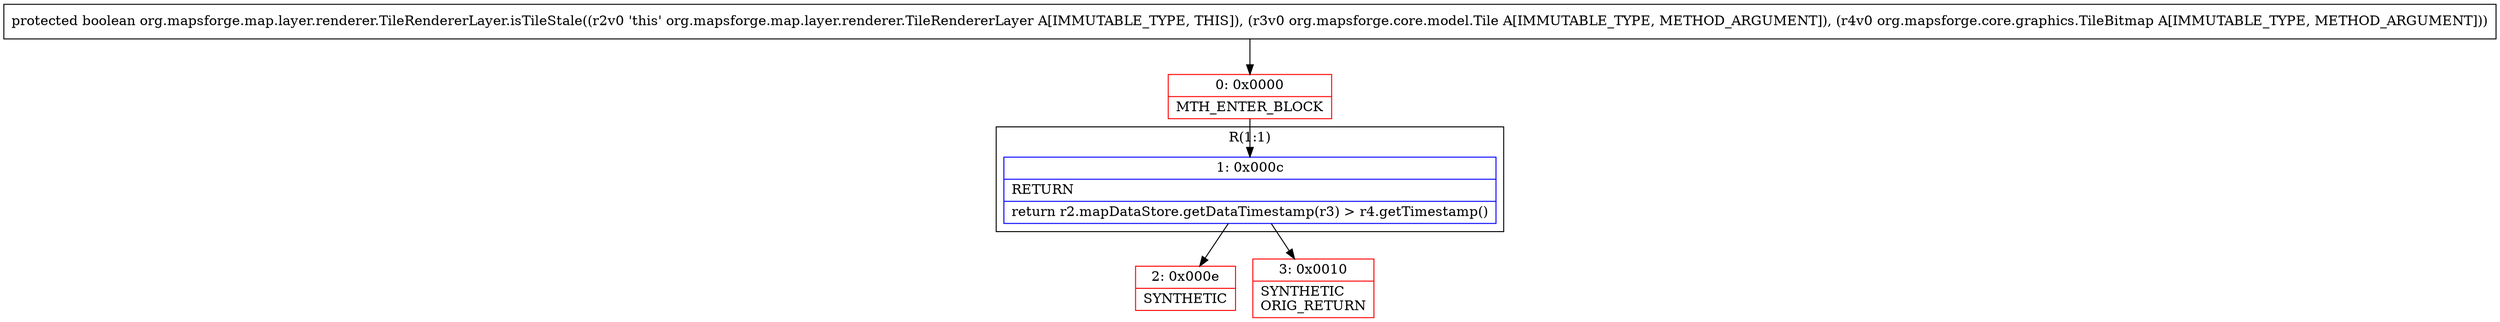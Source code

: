 digraph "CFG fororg.mapsforge.map.layer.renderer.TileRendererLayer.isTileStale(Lorg\/mapsforge\/core\/model\/Tile;Lorg\/mapsforge\/core\/graphics\/TileBitmap;)Z" {
subgraph cluster_Region_1335439895 {
label = "R(1:1)";
node [shape=record,color=blue];
Node_1 [shape=record,label="{1\:\ 0x000c|RETURN\l|return r2.mapDataStore.getDataTimestamp(r3) \> r4.getTimestamp()\l}"];
}
Node_0 [shape=record,color=red,label="{0\:\ 0x0000|MTH_ENTER_BLOCK\l}"];
Node_2 [shape=record,color=red,label="{2\:\ 0x000e|SYNTHETIC\l}"];
Node_3 [shape=record,color=red,label="{3\:\ 0x0010|SYNTHETIC\lORIG_RETURN\l}"];
MethodNode[shape=record,label="{protected boolean org.mapsforge.map.layer.renderer.TileRendererLayer.isTileStale((r2v0 'this' org.mapsforge.map.layer.renderer.TileRendererLayer A[IMMUTABLE_TYPE, THIS]), (r3v0 org.mapsforge.core.model.Tile A[IMMUTABLE_TYPE, METHOD_ARGUMENT]), (r4v0 org.mapsforge.core.graphics.TileBitmap A[IMMUTABLE_TYPE, METHOD_ARGUMENT])) }"];
MethodNode -> Node_0;
Node_1 -> Node_2;
Node_1 -> Node_3;
Node_0 -> Node_1;
}

